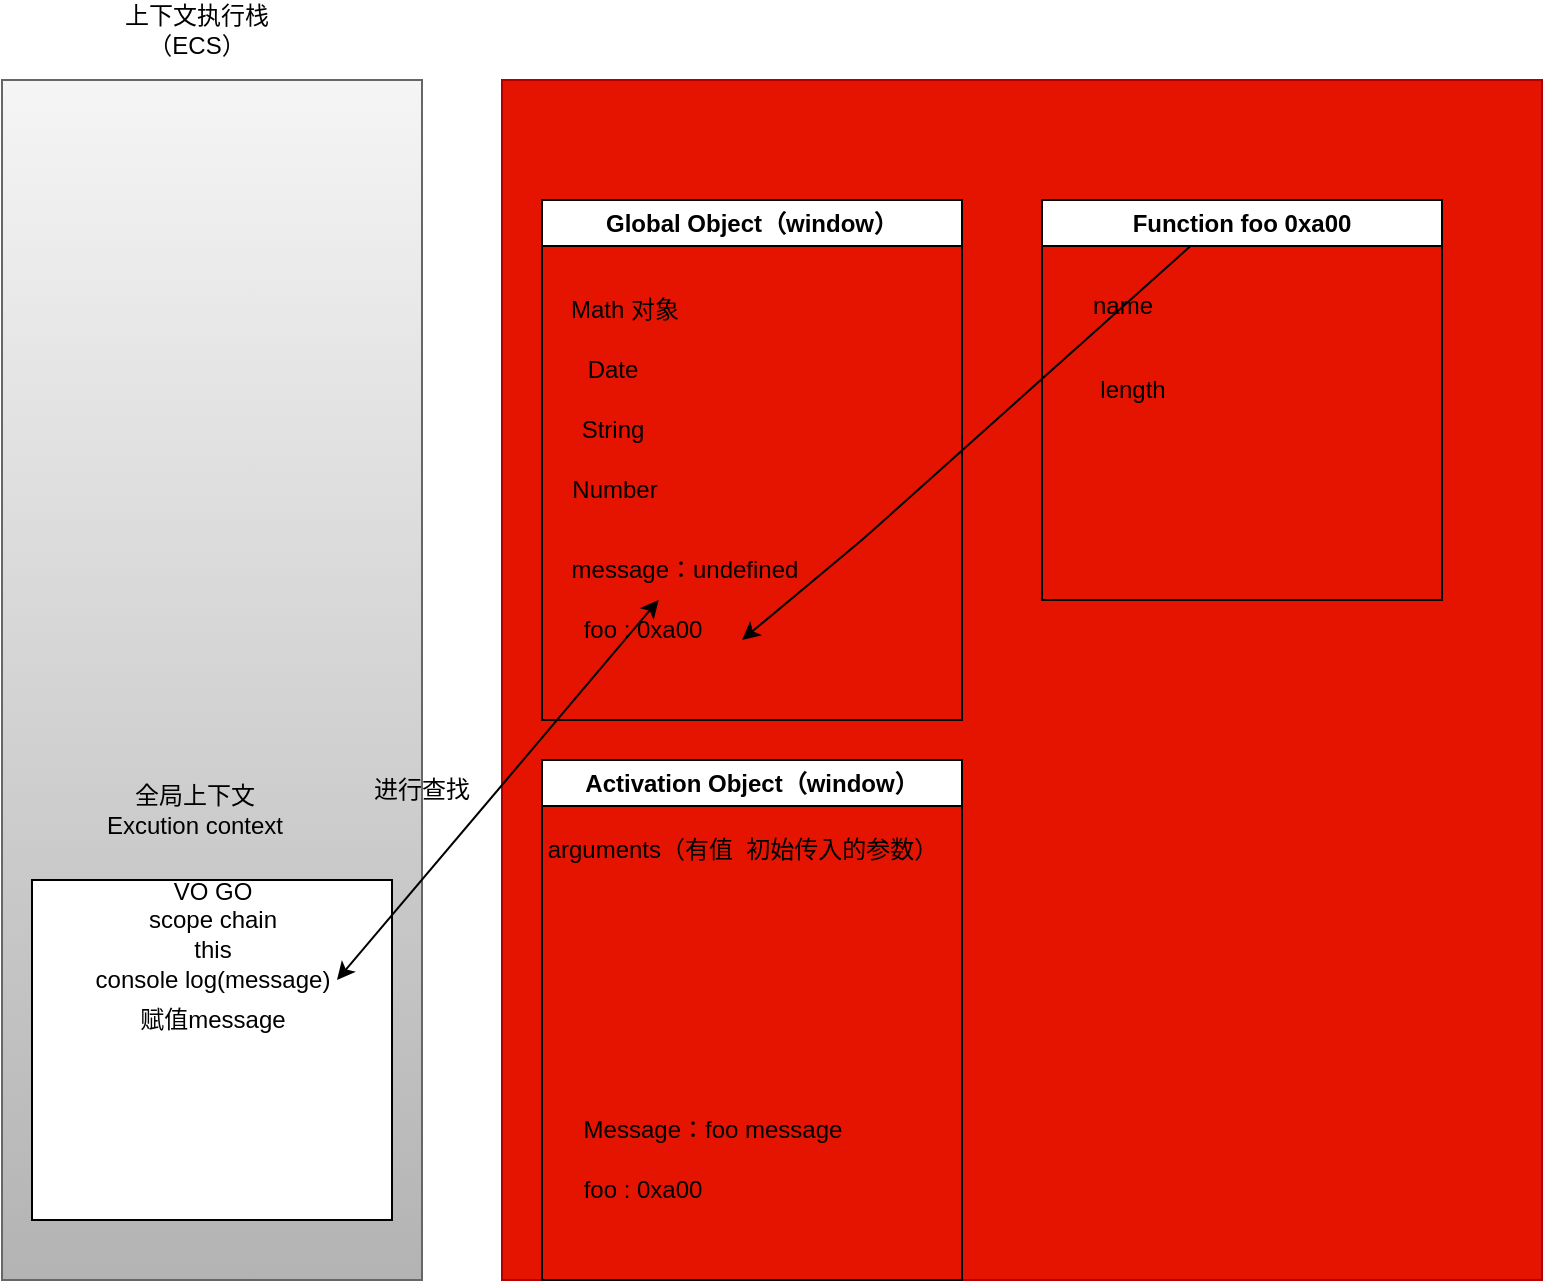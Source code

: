 <mxfile>
    <diagram id="nRC5KIVx9YMW0b34_bJr" name="第 1 页">
        <mxGraphModel dx="468" dy="1139" grid="1" gridSize="10" guides="1" tooltips="1" connect="1" arrows="1" fold="1" page="1" pageScale="1" pageWidth="827" pageHeight="1169" background="none" math="0" shadow="0">
            <root>
                <mxCell id="0"/>
                <mxCell id="1" parent="0"/>
                <mxCell id="2" value="" style="rounded=0;whiteSpace=wrap;html=1;fillColor=#f5f5f5;strokeColor=#666666;gradientColor=#b3b3b3;" parent="1" vertex="1">
                    <mxGeometry x="30" y="170" width="210" height="600" as="geometry"/>
                </mxCell>
                <mxCell id="3" value="" style="rounded=0;whiteSpace=wrap;html=1;fillColor=#e51400;fontColor=#ffffff;strokeColor=#B20000;" parent="1" vertex="1">
                    <mxGeometry x="280" y="170" width="520" height="600" as="geometry"/>
                </mxCell>
                <mxCell id="4" value="Global Object（window）" style="swimlane;whiteSpace=wrap;html=1;" parent="1" vertex="1">
                    <mxGeometry x="300" y="230" width="210" height="260" as="geometry"/>
                </mxCell>
                <mxCell id="5" value="Math 对象" style="text;html=1;align=center;verticalAlign=middle;resizable=0;points=[];autosize=1;strokeColor=none;fillColor=none;" parent="4" vertex="1">
                    <mxGeometry x="1" y="40" width="80" height="30" as="geometry"/>
                </mxCell>
                <mxCell id="6" value="Date" style="text;html=1;align=center;verticalAlign=middle;resizable=0;points=[];autosize=1;strokeColor=none;fillColor=none;" parent="4" vertex="1">
                    <mxGeometry x="10" y="70" width="50" height="30" as="geometry"/>
                </mxCell>
                <mxCell id="7" value="" style="edgeStyle=none;html=1;" parent="4" source="6" target="5" edge="1">
                    <mxGeometry relative="1" as="geometry"/>
                </mxCell>
                <mxCell id="8" value="String" style="text;html=1;align=center;verticalAlign=middle;resizable=0;points=[];autosize=1;strokeColor=none;fillColor=none;" parent="4" vertex="1">
                    <mxGeometry x="10" y="100" width="50" height="30" as="geometry"/>
                </mxCell>
                <mxCell id="9" value="Number" style="text;html=1;align=center;verticalAlign=middle;resizable=0;points=[];autosize=1;strokeColor=none;fillColor=none;" parent="4" vertex="1">
                    <mxGeometry x="1" y="130" width="70" height="30" as="geometry"/>
                </mxCell>
                <mxCell id="10" value="message：undefined" style="text;html=1;align=center;verticalAlign=middle;resizable=0;points=[];autosize=1;strokeColor=none;fillColor=none;" parent="4" vertex="1">
                    <mxGeometry x="1" y="170" width="140" height="30" as="geometry"/>
                </mxCell>
                <mxCell id="11" value="foo : 0xa00" style="text;html=1;align=center;verticalAlign=middle;resizable=0;points=[];autosize=1;strokeColor=none;fillColor=none;" parent="4" vertex="1">
                    <mxGeometry x="10" y="200" width="80" height="30" as="geometry"/>
                </mxCell>
                <mxCell id="12" value="" style="endArrow=classic;startArrow=classic;html=1;entryX=0.5;entryY=0;entryDx=0;entryDy=0;" parent="4" target="14" edge="1">
                    <mxGeometry width="50" height="50" relative="1" as="geometry">
                        <mxPoint x="100" y="220" as="sourcePoint"/>
                        <mxPoint x="150" y="170" as="targetPoint"/>
                        <Array as="points">
                            <mxPoint x="160" y="170"/>
                        </Array>
                    </mxGeometry>
                </mxCell>
                <mxCell id="13" value="上下文执行栈（ECS）" style="text;html=1;align=center;verticalAlign=middle;whiteSpace=wrap;rounded=0;" parent="1" vertex="1">
                    <mxGeometry x="80" y="130" width="95" height="30" as="geometry"/>
                </mxCell>
                <mxCell id="14" value="Function foo 0xa00" style="swimlane;whiteSpace=wrap;html=1;" parent="1" vertex="1">
                    <mxGeometry x="550" y="230" width="200" height="200" as="geometry"/>
                </mxCell>
                <mxCell id="15" value="length" style="text;html=1;align=center;verticalAlign=middle;resizable=0;points=[];autosize=1;strokeColor=none;fillColor=none;" parent="14" vertex="1">
                    <mxGeometry x="15" y="80" width="60" height="30" as="geometry"/>
                </mxCell>
                <mxCell id="16" value="name" style="text;html=1;align=center;verticalAlign=middle;resizable=0;points=[];autosize=1;strokeColor=none;fillColor=none;" parent="14" vertex="1">
                    <mxGeometry x="15" y="38" width="50" height="30" as="geometry"/>
                </mxCell>
                <mxCell id="17" value="" style="rounded=0;whiteSpace=wrap;html=1;" parent="1" vertex="1">
                    <mxGeometry x="45" y="570" width="180" height="170" as="geometry"/>
                </mxCell>
                <mxCell id="21" value="全局上下文&lt;div&gt;Excution context&lt;/div&gt;" style="text;html=1;align=center;verticalAlign=middle;whiteSpace=wrap;rounded=0;" parent="1" vertex="1">
                    <mxGeometry x="80" y="520" width="92.5" height="30" as="geometry"/>
                </mxCell>
                <mxCell id="26" value="VO GO&lt;div&gt;scope chain&lt;/div&gt;&lt;div&gt;this&lt;/div&gt;" style="text;html=1;align=center;verticalAlign=middle;whiteSpace=wrap;rounded=0;" parent="1" vertex="1">
                    <mxGeometry x="72.5" y="560" width="125" height="60" as="geometry"/>
                </mxCell>
                <mxCell id="27" value="console log(message)" style="text;html=1;align=center;verticalAlign=middle;whiteSpace=wrap;rounded=0;" parent="1" vertex="1">
                    <mxGeometry x="72.5" y="590" width="125" height="60" as="geometry"/>
                </mxCell>
                <mxCell id="29" value="" style="endArrow=classic;startArrow=classic;html=1;exitX=1;exitY=0.5;exitDx=0;exitDy=0;" parent="1" source="27" target="10" edge="1">
                    <mxGeometry width="50" height="50" relative="1" as="geometry">
                        <mxPoint x="250" y="570" as="sourcePoint"/>
                        <mxPoint x="300" y="520" as="targetPoint"/>
                    </mxGeometry>
                </mxCell>
                <mxCell id="30" value="进行查找" style="text;html=1;align=center;verticalAlign=middle;whiteSpace=wrap;rounded=0;" parent="1" vertex="1">
                    <mxGeometry x="210" y="510" width="60" height="30" as="geometry"/>
                </mxCell>
                <mxCell id="32" value="赋值message" style="text;html=1;align=center;verticalAlign=middle;whiteSpace=wrap;rounded=0;" parent="1" vertex="1">
                    <mxGeometry x="72.5" y="610" width="125" height="60" as="geometry"/>
                </mxCell>
                <mxCell id="33" value="Activation Object（window）" style="swimlane;whiteSpace=wrap;html=1;" vertex="1" parent="1">
                    <mxGeometry x="300" y="510" width="210" height="260" as="geometry"/>
                </mxCell>
                <mxCell id="34" value="arguments（有值&amp;nbsp; 初始传入的参数）" style="text;html=1;align=center;verticalAlign=middle;resizable=0;points=[];autosize=1;strokeColor=none;fillColor=none;" vertex="1" parent="33">
                    <mxGeometry x="-10" y="30" width="220" height="30" as="geometry"/>
                </mxCell>
                <mxCell id="35" value="Message：foo message" style="text;html=1;align=center;verticalAlign=middle;resizable=0;points=[];autosize=1;strokeColor=none;fillColor=none;" vertex="1" parent="33">
                    <mxGeometry x="10" y="170" width="150" height="30" as="geometry"/>
                </mxCell>
                <mxCell id="36" value="foo : 0xa00" style="text;html=1;align=center;verticalAlign=middle;resizable=0;points=[];autosize=1;strokeColor=none;fillColor=none;" vertex="1" parent="33">
                    <mxGeometry x="10" y="200" width="80" height="30" as="geometry"/>
                </mxCell>
            </root>
        </mxGraphModel>
    </diagram>
</mxfile>